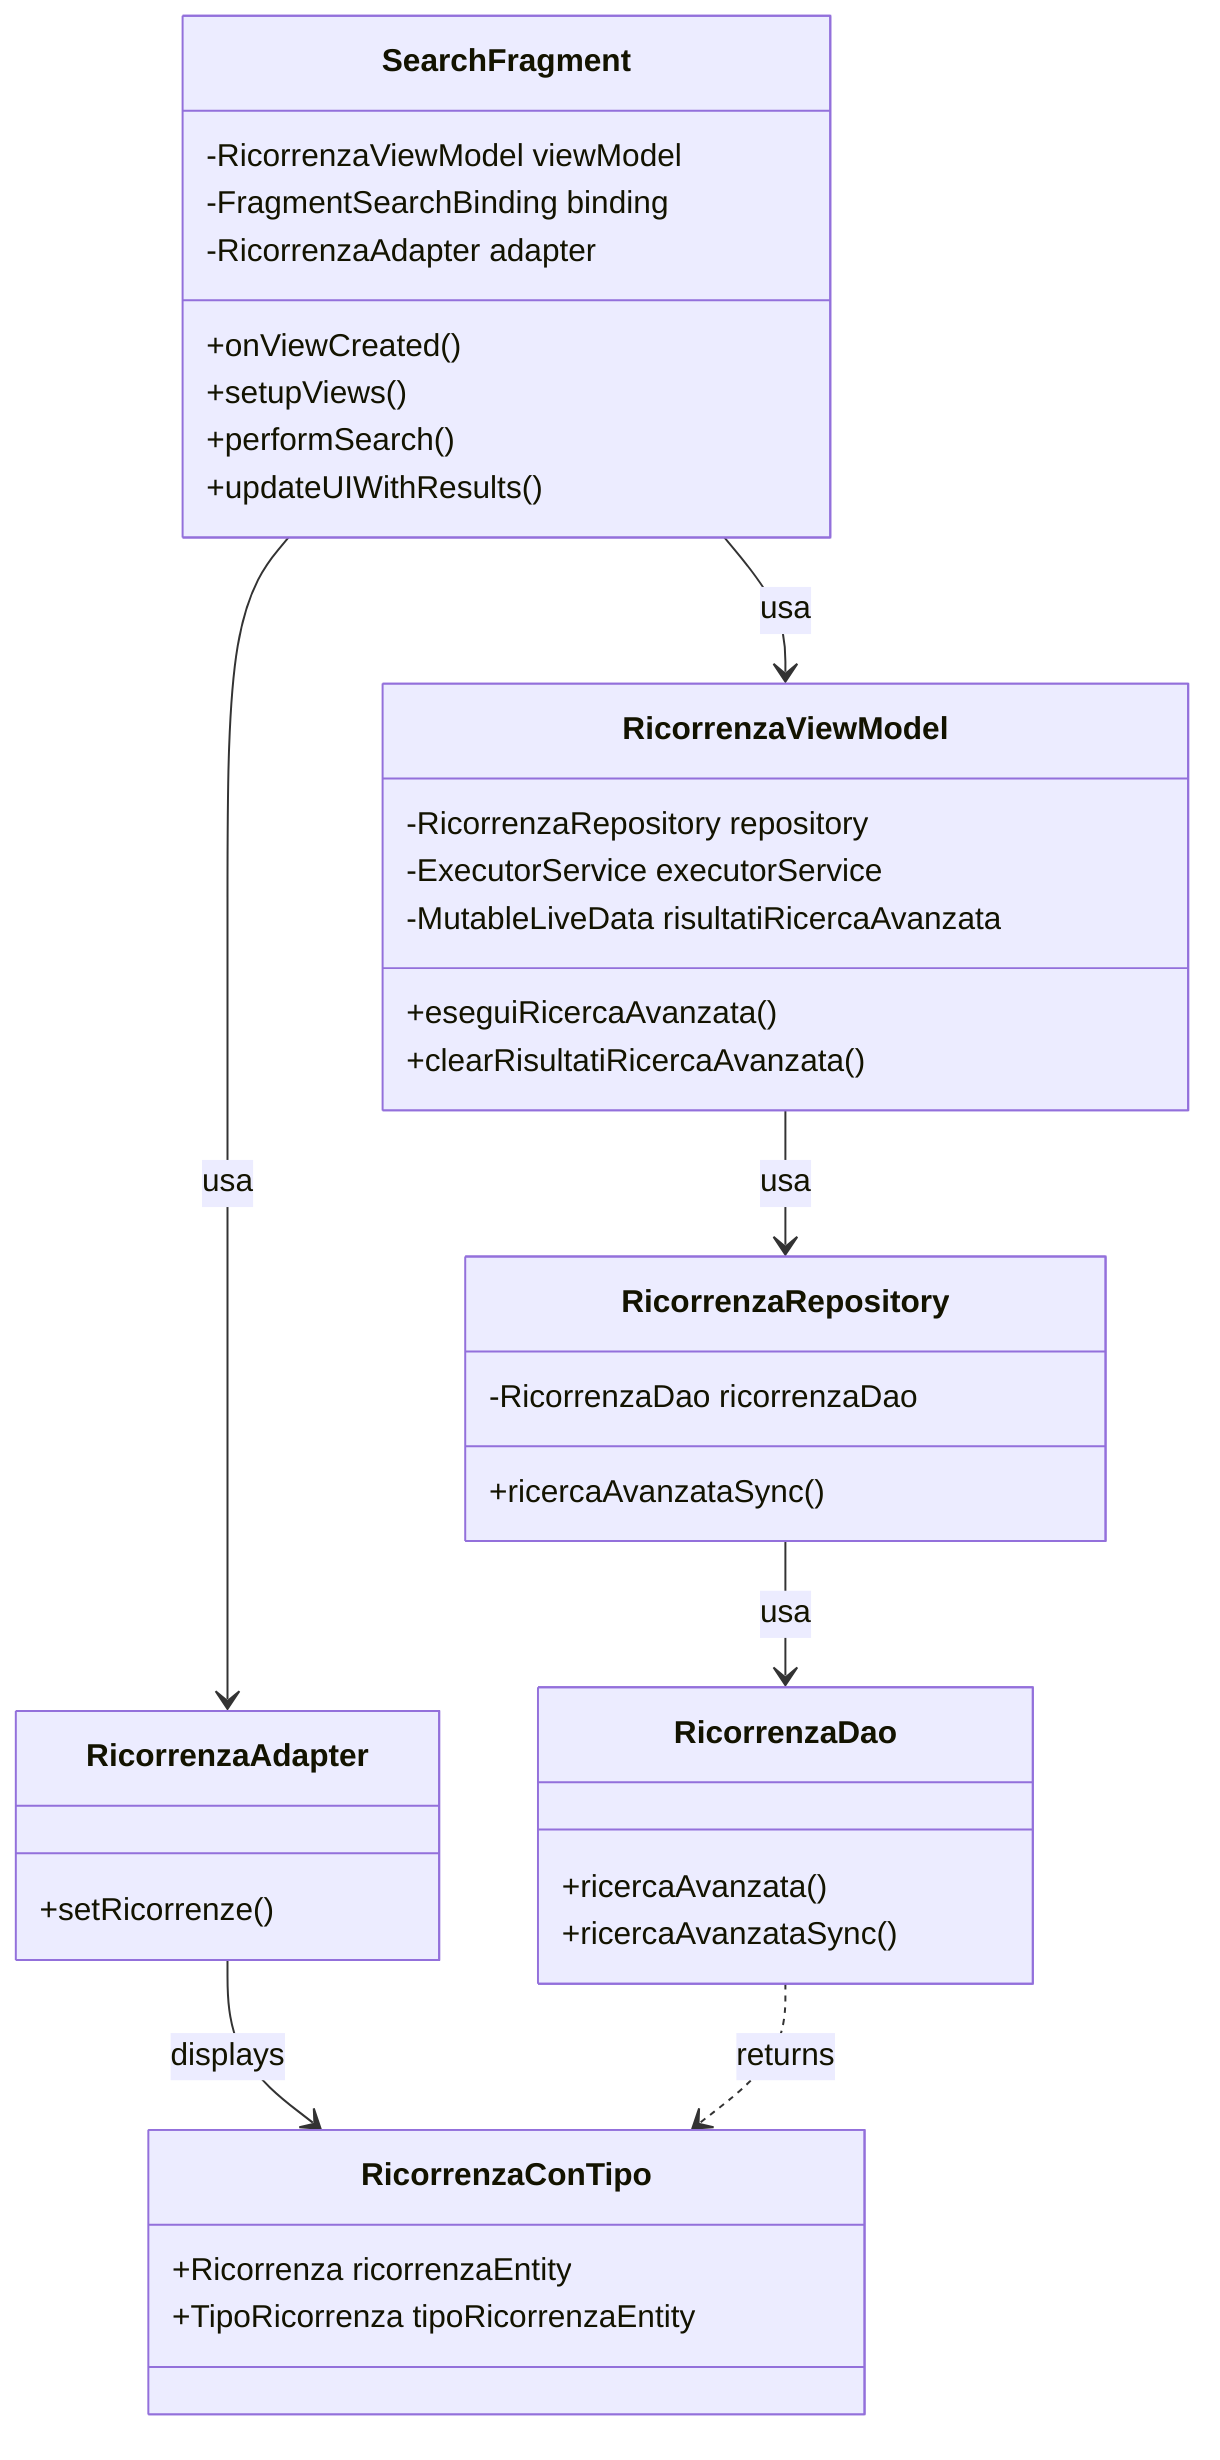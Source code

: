 classDiagram
    class SearchFragment {
        -RicorrenzaViewModel viewModel
        -FragmentSearchBinding binding
        -RicorrenzaAdapter adapter
        +onViewCreated()
        +setupViews()
        +performSearch()
        +updateUIWithResults()
    }
    class RicorrenzaViewModel {
        -RicorrenzaRepository repository
        -ExecutorService executorService
        -MutableLiveData risultatiRicercaAvanzata
        +eseguiRicercaAvanzata()
        +clearRisultatiRicercaAvanzata()
    }
    class RicorrenzaRepository {
        -RicorrenzaDao ricorrenzaDao
        +ricercaAvanzataSync()
    }
    class RicorrenzaDao {
        +ricercaAvanzata()
        +ricercaAvanzataSync()
    }
    class RicorrenzaAdapter {
        +setRicorrenze()
    }
    class RicorrenzaConTipo {
        +Ricorrenza ricorrenzaEntity
        +TipoRicorrenza tipoRicorrenzaEntity
    }

    SearchFragment --> RicorrenzaViewModel : usa
    SearchFragment --> RicorrenzaAdapter : usa
    RicorrenzaViewModel --> RicorrenzaRepository : usa
    RicorrenzaRepository --> RicorrenzaDao : usa
    RicorrenzaAdapter --> RicorrenzaConTipo : displays
    RicorrenzaDao ..> RicorrenzaConTipo : returns